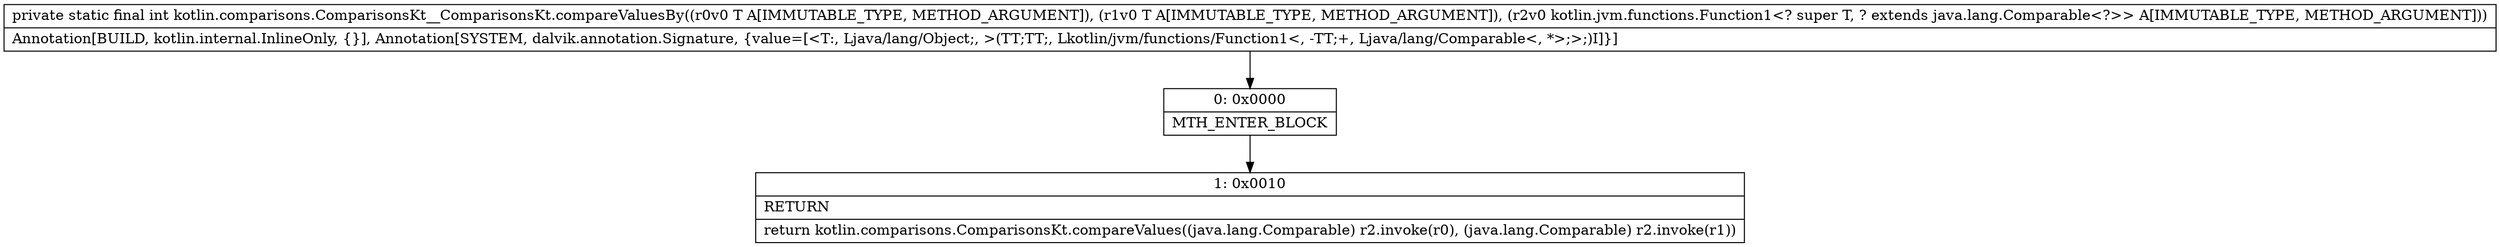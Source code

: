 digraph "CFG forkotlin.comparisons.ComparisonsKt__ComparisonsKt.compareValuesBy(Ljava\/lang\/Object;Ljava\/lang\/Object;Lkotlin\/jvm\/functions\/Function1;)I" {
Node_0 [shape=record,label="{0\:\ 0x0000|MTH_ENTER_BLOCK\l}"];
Node_1 [shape=record,label="{1\:\ 0x0010|RETURN\l|return kotlin.comparisons.ComparisonsKt.compareValues((java.lang.Comparable) r2.invoke(r0), (java.lang.Comparable) r2.invoke(r1))\l}"];
MethodNode[shape=record,label="{private static final int kotlin.comparisons.ComparisonsKt__ComparisonsKt.compareValuesBy((r0v0 T A[IMMUTABLE_TYPE, METHOD_ARGUMENT]), (r1v0 T A[IMMUTABLE_TYPE, METHOD_ARGUMENT]), (r2v0 kotlin.jvm.functions.Function1\<? super T, ? extends java.lang.Comparable\<?\>\> A[IMMUTABLE_TYPE, METHOD_ARGUMENT]))  | Annotation[BUILD, kotlin.internal.InlineOnly, \{\}], Annotation[SYSTEM, dalvik.annotation.Signature, \{value=[\<T:, Ljava\/lang\/Object;, \>(TT;TT;, Lkotlin\/jvm\/functions\/Function1\<, \-TT;+, Ljava\/lang\/Comparable\<, *\>;\>;)I]\}]\l}"];
MethodNode -> Node_0;
Node_0 -> Node_1;
}


